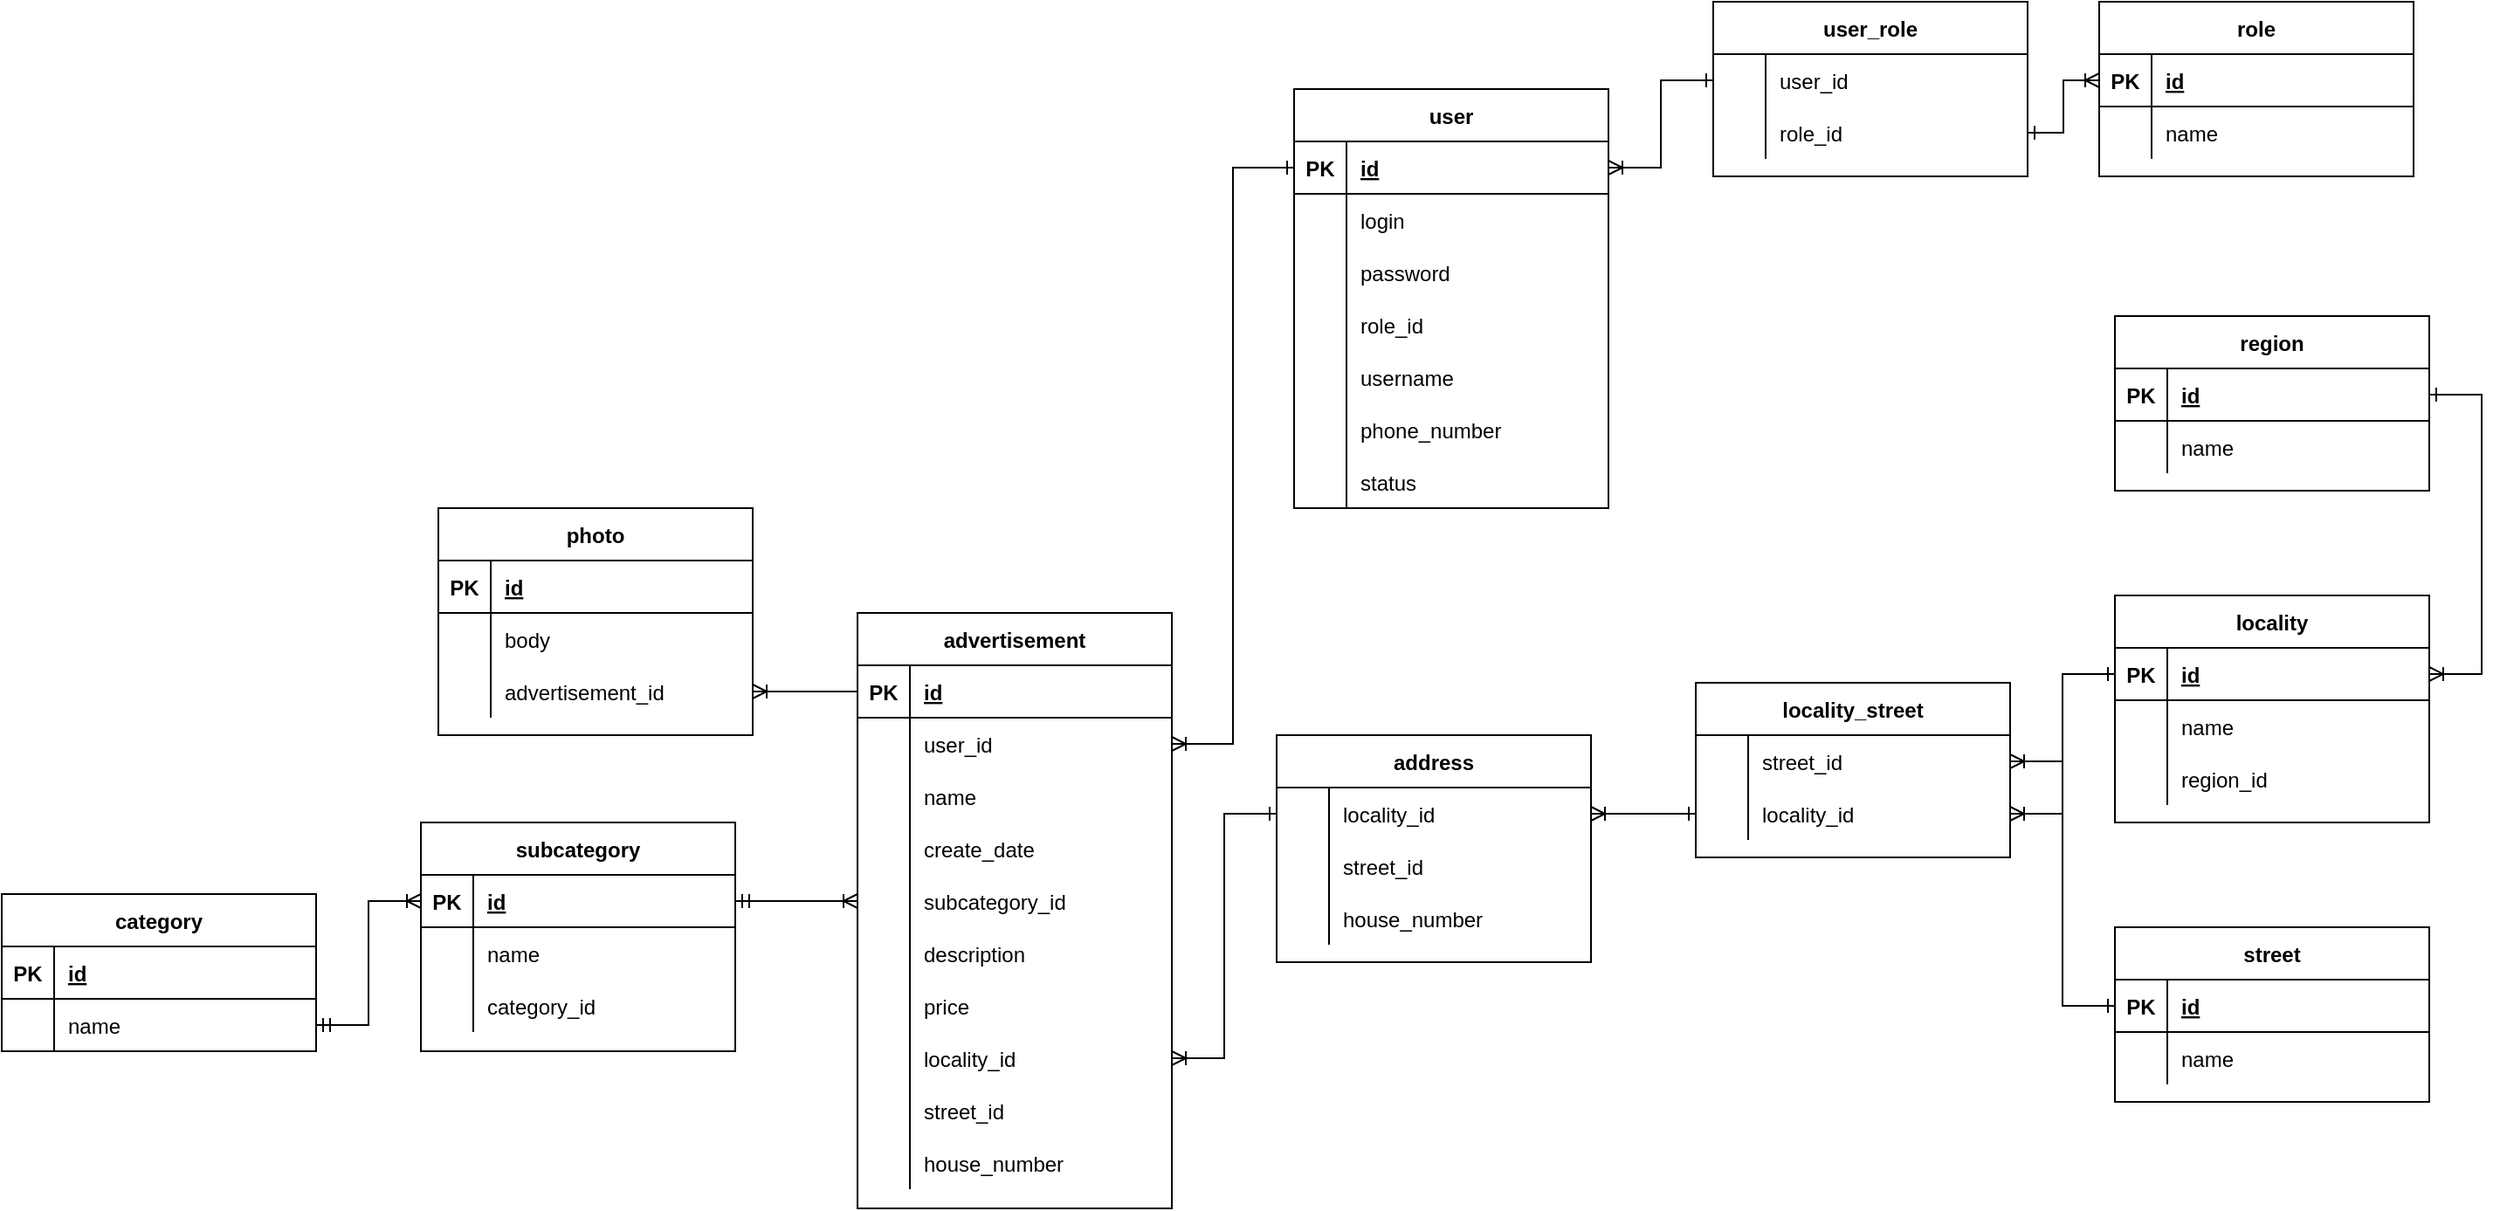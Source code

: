 <mxfile version="18.2.0" type="device"><diagram id="ZicVSed4cjxugT3RW3j6" name="Page-1"><mxGraphModel dx="2249" dy="789" grid="1" gridSize="10" guides="1" tooltips="1" connect="1" arrows="1" fold="1" page="1" pageScale="1" pageWidth="827" pageHeight="1169" math="0" shadow="0"><root><mxCell id="0"/><mxCell id="1" parent="0"/><mxCell id="QfQlQsuqa7FQKBWOz_YQ-25" value="user" style="shape=table;startSize=30;container=1;collapsible=1;childLayout=tableLayout;fixedRows=1;rowLines=0;fontStyle=1;align=center;resizeLast=1;" parent="1" vertex="1"><mxGeometry x="600" y="390" width="180" height="240" as="geometry"/></mxCell><mxCell id="QfQlQsuqa7FQKBWOz_YQ-26" value="" style="shape=tableRow;horizontal=0;startSize=0;swimlaneHead=0;swimlaneBody=0;fillColor=none;collapsible=0;dropTarget=0;points=[[0,0.5],[1,0.5]];portConstraint=eastwest;top=0;left=0;right=0;bottom=1;" parent="QfQlQsuqa7FQKBWOz_YQ-25" vertex="1"><mxGeometry y="30" width="180" height="30" as="geometry"/></mxCell><mxCell id="QfQlQsuqa7FQKBWOz_YQ-27" value="PK" style="shape=partialRectangle;connectable=0;fillColor=none;top=0;left=0;bottom=0;right=0;fontStyle=1;overflow=hidden;" parent="QfQlQsuqa7FQKBWOz_YQ-26" vertex="1"><mxGeometry width="30" height="30" as="geometry"><mxRectangle width="30" height="30" as="alternateBounds"/></mxGeometry></mxCell><mxCell id="QfQlQsuqa7FQKBWOz_YQ-28" value="id" style="shape=partialRectangle;connectable=0;fillColor=none;top=0;left=0;bottom=0;right=0;align=left;spacingLeft=6;fontStyle=5;overflow=hidden;" parent="QfQlQsuqa7FQKBWOz_YQ-26" vertex="1"><mxGeometry x="30" width="150" height="30" as="geometry"><mxRectangle width="150" height="30" as="alternateBounds"/></mxGeometry></mxCell><mxCell id="QfQlQsuqa7FQKBWOz_YQ-29" value="" style="shape=tableRow;horizontal=0;startSize=0;swimlaneHead=0;swimlaneBody=0;fillColor=none;collapsible=0;dropTarget=0;points=[[0,0.5],[1,0.5]];portConstraint=eastwest;top=0;left=0;right=0;bottom=0;" parent="QfQlQsuqa7FQKBWOz_YQ-25" vertex="1"><mxGeometry y="60" width="180" height="30" as="geometry"/></mxCell><mxCell id="QfQlQsuqa7FQKBWOz_YQ-30" value="" style="shape=partialRectangle;connectable=0;fillColor=none;top=0;left=0;bottom=0;right=0;editable=1;overflow=hidden;" parent="QfQlQsuqa7FQKBWOz_YQ-29" vertex="1"><mxGeometry width="30" height="30" as="geometry"><mxRectangle width="30" height="30" as="alternateBounds"/></mxGeometry></mxCell><mxCell id="QfQlQsuqa7FQKBWOz_YQ-31" value="login" style="shape=partialRectangle;connectable=0;fillColor=none;top=0;left=0;bottom=0;right=0;align=left;spacingLeft=6;overflow=hidden;" parent="QfQlQsuqa7FQKBWOz_YQ-29" vertex="1"><mxGeometry x="30" width="150" height="30" as="geometry"><mxRectangle width="150" height="30" as="alternateBounds"/></mxGeometry></mxCell><mxCell id="QfQlQsuqa7FQKBWOz_YQ-32" value="" style="shape=tableRow;horizontal=0;startSize=0;swimlaneHead=0;swimlaneBody=0;fillColor=none;collapsible=0;dropTarget=0;points=[[0,0.5],[1,0.5]];portConstraint=eastwest;top=0;left=0;right=0;bottom=0;" parent="QfQlQsuqa7FQKBWOz_YQ-25" vertex="1"><mxGeometry y="90" width="180" height="30" as="geometry"/></mxCell><mxCell id="QfQlQsuqa7FQKBWOz_YQ-33" value="" style="shape=partialRectangle;connectable=0;fillColor=none;top=0;left=0;bottom=0;right=0;editable=1;overflow=hidden;" parent="QfQlQsuqa7FQKBWOz_YQ-32" vertex="1"><mxGeometry width="30" height="30" as="geometry"><mxRectangle width="30" height="30" as="alternateBounds"/></mxGeometry></mxCell><mxCell id="QfQlQsuqa7FQKBWOz_YQ-34" value="password" style="shape=partialRectangle;connectable=0;fillColor=none;top=0;left=0;bottom=0;right=0;align=left;spacingLeft=6;overflow=hidden;" parent="QfQlQsuqa7FQKBWOz_YQ-32" vertex="1"><mxGeometry x="30" width="150" height="30" as="geometry"><mxRectangle width="150" height="30" as="alternateBounds"/></mxGeometry></mxCell><mxCell id="QfQlQsuqa7FQKBWOz_YQ-51" value="" style="shape=tableRow;horizontal=0;startSize=0;swimlaneHead=0;swimlaneBody=0;fillColor=none;collapsible=0;dropTarget=0;points=[[0,0.5],[1,0.5]];portConstraint=eastwest;top=0;left=0;right=0;bottom=0;" parent="QfQlQsuqa7FQKBWOz_YQ-25" vertex="1"><mxGeometry y="120" width="180" height="30" as="geometry"/></mxCell><mxCell id="QfQlQsuqa7FQKBWOz_YQ-52" value="" style="shape=partialRectangle;connectable=0;fillColor=none;top=0;left=0;bottom=0;right=0;editable=1;overflow=hidden;" parent="QfQlQsuqa7FQKBWOz_YQ-51" vertex="1"><mxGeometry width="30" height="30" as="geometry"><mxRectangle width="30" height="30" as="alternateBounds"/></mxGeometry></mxCell><mxCell id="QfQlQsuqa7FQKBWOz_YQ-53" value="role_id" style="shape=partialRectangle;connectable=0;fillColor=none;top=0;left=0;bottom=0;right=0;align=left;spacingLeft=6;overflow=hidden;" parent="QfQlQsuqa7FQKBWOz_YQ-51" vertex="1"><mxGeometry x="30" width="150" height="30" as="geometry"><mxRectangle width="150" height="30" as="alternateBounds"/></mxGeometry></mxCell><mxCell id="HQkHW9N2oTOIyP_tNlEQ-1" value="" style="shape=tableRow;horizontal=0;startSize=0;swimlaneHead=0;swimlaneBody=0;fillColor=none;collapsible=0;dropTarget=0;points=[[0,0.5],[1,0.5]];portConstraint=eastwest;top=0;left=0;right=0;bottom=0;" parent="QfQlQsuqa7FQKBWOz_YQ-25" vertex="1"><mxGeometry y="150" width="180" height="30" as="geometry"/></mxCell><mxCell id="HQkHW9N2oTOIyP_tNlEQ-2" value="" style="shape=partialRectangle;connectable=0;fillColor=none;top=0;left=0;bottom=0;right=0;editable=1;overflow=hidden;" parent="HQkHW9N2oTOIyP_tNlEQ-1" vertex="1"><mxGeometry width="30" height="30" as="geometry"><mxRectangle width="30" height="30" as="alternateBounds"/></mxGeometry></mxCell><mxCell id="HQkHW9N2oTOIyP_tNlEQ-3" value="username" style="shape=partialRectangle;connectable=0;fillColor=none;top=0;left=0;bottom=0;right=0;align=left;spacingLeft=6;overflow=hidden;" parent="HQkHW9N2oTOIyP_tNlEQ-1" vertex="1"><mxGeometry x="30" width="150" height="30" as="geometry"><mxRectangle width="150" height="30" as="alternateBounds"/></mxGeometry></mxCell><mxCell id="QfQlQsuqa7FQKBWOz_YQ-22" value="" style="shape=tableRow;horizontal=0;startSize=0;swimlaneHead=0;swimlaneBody=0;fillColor=none;collapsible=0;dropTarget=0;points=[[0,0.5],[1,0.5]];portConstraint=eastwest;top=0;left=0;right=0;bottom=0;" parent="QfQlQsuqa7FQKBWOz_YQ-25" vertex="1"><mxGeometry y="180" width="180" height="30" as="geometry"/></mxCell><mxCell id="QfQlQsuqa7FQKBWOz_YQ-23" value="" style="shape=partialRectangle;connectable=0;fillColor=none;top=0;left=0;bottom=0;right=0;editable=1;overflow=hidden;" parent="QfQlQsuqa7FQKBWOz_YQ-22" vertex="1"><mxGeometry width="30" height="30" as="geometry"><mxRectangle width="30" height="30" as="alternateBounds"/></mxGeometry></mxCell><mxCell id="QfQlQsuqa7FQKBWOz_YQ-24" value="phone_number" style="shape=partialRectangle;connectable=0;fillColor=none;top=0;left=0;bottom=0;right=0;align=left;spacingLeft=6;overflow=hidden;" parent="QfQlQsuqa7FQKBWOz_YQ-22" vertex="1"><mxGeometry x="30" width="150" height="30" as="geometry"><mxRectangle width="150" height="30" as="alternateBounds"/></mxGeometry></mxCell><mxCell id="N-fFSifaBGGi8a9tkIY5-1" value="" style="shape=tableRow;horizontal=0;startSize=0;swimlaneHead=0;swimlaneBody=0;fillColor=none;collapsible=0;dropTarget=0;points=[[0,0.5],[1,0.5]];portConstraint=eastwest;top=0;left=0;right=0;bottom=0;" vertex="1" parent="QfQlQsuqa7FQKBWOz_YQ-25"><mxGeometry y="210" width="180" height="30" as="geometry"/></mxCell><mxCell id="N-fFSifaBGGi8a9tkIY5-2" value="" style="shape=partialRectangle;connectable=0;fillColor=none;top=0;left=0;bottom=0;right=0;editable=1;overflow=hidden;" vertex="1" parent="N-fFSifaBGGi8a9tkIY5-1"><mxGeometry width="30" height="30" as="geometry"><mxRectangle width="30" height="30" as="alternateBounds"/></mxGeometry></mxCell><mxCell id="N-fFSifaBGGi8a9tkIY5-3" value="status" style="shape=partialRectangle;connectable=0;fillColor=none;top=0;left=0;bottom=0;right=0;align=left;spacingLeft=6;overflow=hidden;" vertex="1" parent="N-fFSifaBGGi8a9tkIY5-1"><mxGeometry x="30" width="150" height="30" as="geometry"><mxRectangle width="150" height="30" as="alternateBounds"/></mxGeometry></mxCell><mxCell id="QfQlQsuqa7FQKBWOz_YQ-38" value="role" style="shape=table;startSize=30;container=1;collapsible=1;childLayout=tableLayout;fixedRows=1;rowLines=0;fontStyle=1;align=center;resizeLast=1;" parent="1" vertex="1"><mxGeometry x="1061" y="340" width="180" height="100" as="geometry"/></mxCell><mxCell id="QfQlQsuqa7FQKBWOz_YQ-39" value="" style="shape=tableRow;horizontal=0;startSize=0;swimlaneHead=0;swimlaneBody=0;fillColor=none;collapsible=0;dropTarget=0;points=[[0,0.5],[1,0.5]];portConstraint=eastwest;top=0;left=0;right=0;bottom=1;" parent="QfQlQsuqa7FQKBWOz_YQ-38" vertex="1"><mxGeometry y="30" width="180" height="30" as="geometry"/></mxCell><mxCell id="QfQlQsuqa7FQKBWOz_YQ-40" value="PK" style="shape=partialRectangle;connectable=0;fillColor=none;top=0;left=0;bottom=0;right=0;fontStyle=1;overflow=hidden;" parent="QfQlQsuqa7FQKBWOz_YQ-39" vertex="1"><mxGeometry width="30" height="30" as="geometry"><mxRectangle width="30" height="30" as="alternateBounds"/></mxGeometry></mxCell><mxCell id="QfQlQsuqa7FQKBWOz_YQ-41" value="id" style="shape=partialRectangle;connectable=0;fillColor=none;top=0;left=0;bottom=0;right=0;align=left;spacingLeft=6;fontStyle=5;overflow=hidden;" parent="QfQlQsuqa7FQKBWOz_YQ-39" vertex="1"><mxGeometry x="30" width="150" height="30" as="geometry"><mxRectangle width="150" height="30" as="alternateBounds"/></mxGeometry></mxCell><mxCell id="QfQlQsuqa7FQKBWOz_YQ-42" value="" style="shape=tableRow;horizontal=0;startSize=0;swimlaneHead=0;swimlaneBody=0;fillColor=none;collapsible=0;dropTarget=0;points=[[0,0.5],[1,0.5]];portConstraint=eastwest;top=0;left=0;right=0;bottom=0;" parent="QfQlQsuqa7FQKBWOz_YQ-38" vertex="1"><mxGeometry y="60" width="180" height="30" as="geometry"/></mxCell><mxCell id="QfQlQsuqa7FQKBWOz_YQ-43" value="" style="shape=partialRectangle;connectable=0;fillColor=none;top=0;left=0;bottom=0;right=0;editable=1;overflow=hidden;" parent="QfQlQsuqa7FQKBWOz_YQ-42" vertex="1"><mxGeometry width="30" height="30" as="geometry"><mxRectangle width="30" height="30" as="alternateBounds"/></mxGeometry></mxCell><mxCell id="QfQlQsuqa7FQKBWOz_YQ-44" value="name" style="shape=partialRectangle;connectable=0;fillColor=none;top=0;left=0;bottom=0;right=0;align=left;spacingLeft=6;overflow=hidden;" parent="QfQlQsuqa7FQKBWOz_YQ-42" vertex="1"><mxGeometry x="30" width="150" height="30" as="geometry"><mxRectangle width="150" height="30" as="alternateBounds"/></mxGeometry></mxCell><mxCell id="QfQlQsuqa7FQKBWOz_YQ-54" value="" style="edgeStyle=orthogonalEdgeStyle;fontSize=12;html=1;endArrow=ERoneToMany;rounded=0;startArrow=ERone;startFill=0;exitX=0;exitY=0.5;exitDx=0;exitDy=0;entryX=1;entryY=0.5;entryDx=0;entryDy=0;" parent="1" source="cKm0Ci55c7t8j4eGN449-5" target="QfQlQsuqa7FQKBWOz_YQ-26" edge="1"><mxGeometry width="100" height="100" relative="1" as="geometry"><mxPoint x="840" y="395" as="sourcePoint"/><mxPoint x="640" y="400" as="targetPoint"/></mxGeometry></mxCell><mxCell id="QfQlQsuqa7FQKBWOz_YQ-56" value="subcategory" style="shape=table;startSize=30;container=1;collapsible=1;childLayout=tableLayout;fixedRows=1;rowLines=0;fontStyle=1;align=center;resizeLast=1;" parent="1" vertex="1"><mxGeometry x="100" y="810" width="180" height="131" as="geometry"/></mxCell><mxCell id="QfQlQsuqa7FQKBWOz_YQ-57" value="" style="shape=tableRow;horizontal=0;startSize=0;swimlaneHead=0;swimlaneBody=0;fillColor=none;collapsible=0;dropTarget=0;points=[[0,0.5],[1,0.5]];portConstraint=eastwest;top=0;left=0;right=0;bottom=1;" parent="QfQlQsuqa7FQKBWOz_YQ-56" vertex="1"><mxGeometry y="30" width="180" height="30" as="geometry"/></mxCell><mxCell id="QfQlQsuqa7FQKBWOz_YQ-58" value="PK" style="shape=partialRectangle;connectable=0;fillColor=none;top=0;left=0;bottom=0;right=0;fontStyle=1;overflow=hidden;" parent="QfQlQsuqa7FQKBWOz_YQ-57" vertex="1"><mxGeometry width="30" height="30" as="geometry"><mxRectangle width="30" height="30" as="alternateBounds"/></mxGeometry></mxCell><mxCell id="QfQlQsuqa7FQKBWOz_YQ-59" value="id" style="shape=partialRectangle;connectable=0;fillColor=none;top=0;left=0;bottom=0;right=0;align=left;spacingLeft=6;fontStyle=5;overflow=hidden;" parent="QfQlQsuqa7FQKBWOz_YQ-57" vertex="1"><mxGeometry x="30" width="150" height="30" as="geometry"><mxRectangle width="150" height="30" as="alternateBounds"/></mxGeometry></mxCell><mxCell id="QfQlQsuqa7FQKBWOz_YQ-60" value="" style="shape=tableRow;horizontal=0;startSize=0;swimlaneHead=0;swimlaneBody=0;fillColor=none;collapsible=0;dropTarget=0;points=[[0,0.5],[1,0.5]];portConstraint=eastwest;top=0;left=0;right=0;bottom=0;" parent="QfQlQsuqa7FQKBWOz_YQ-56" vertex="1"><mxGeometry y="60" width="180" height="30" as="geometry"/></mxCell><mxCell id="QfQlQsuqa7FQKBWOz_YQ-61" value="" style="shape=partialRectangle;connectable=0;fillColor=none;top=0;left=0;bottom=0;right=0;editable=1;overflow=hidden;" parent="QfQlQsuqa7FQKBWOz_YQ-60" vertex="1"><mxGeometry width="30" height="30" as="geometry"><mxRectangle width="30" height="30" as="alternateBounds"/></mxGeometry></mxCell><mxCell id="QfQlQsuqa7FQKBWOz_YQ-62" value="name" style="shape=partialRectangle;connectable=0;fillColor=none;top=0;left=0;bottom=0;right=0;align=left;spacingLeft=6;overflow=hidden;" parent="QfQlQsuqa7FQKBWOz_YQ-60" vertex="1"><mxGeometry x="30" width="150" height="30" as="geometry"><mxRectangle width="150" height="30" as="alternateBounds"/></mxGeometry></mxCell><mxCell id="QfQlQsuqa7FQKBWOz_YQ-63" value="" style="shape=tableRow;horizontal=0;startSize=0;swimlaneHead=0;swimlaneBody=0;fillColor=none;collapsible=0;dropTarget=0;points=[[0,0.5],[1,0.5]];portConstraint=eastwest;top=0;left=0;right=0;bottom=0;" parent="QfQlQsuqa7FQKBWOz_YQ-56" vertex="1"><mxGeometry y="90" width="180" height="30" as="geometry"/></mxCell><mxCell id="QfQlQsuqa7FQKBWOz_YQ-64" value="" style="shape=partialRectangle;connectable=0;fillColor=none;top=0;left=0;bottom=0;right=0;editable=1;overflow=hidden;" parent="QfQlQsuqa7FQKBWOz_YQ-63" vertex="1"><mxGeometry width="30" height="30" as="geometry"><mxRectangle width="30" height="30" as="alternateBounds"/></mxGeometry></mxCell><mxCell id="QfQlQsuqa7FQKBWOz_YQ-65" value="category_id" style="shape=partialRectangle;connectable=0;fillColor=none;top=0;left=0;bottom=0;right=0;align=left;spacingLeft=6;overflow=hidden;" parent="QfQlQsuqa7FQKBWOz_YQ-63" vertex="1"><mxGeometry x="30" width="150" height="30" as="geometry"><mxRectangle width="150" height="30" as="alternateBounds"/></mxGeometry></mxCell><mxCell id="QfQlQsuqa7FQKBWOz_YQ-69" value="category" style="shape=table;startSize=30;container=1;collapsible=1;childLayout=tableLayout;fixedRows=1;rowLines=0;fontStyle=1;align=center;resizeLast=1;" parent="1" vertex="1"><mxGeometry x="-140" y="851" width="180" height="90" as="geometry"/></mxCell><mxCell id="QfQlQsuqa7FQKBWOz_YQ-70" value="" style="shape=tableRow;horizontal=0;startSize=0;swimlaneHead=0;swimlaneBody=0;fillColor=none;collapsible=0;dropTarget=0;points=[[0,0.5],[1,0.5]];portConstraint=eastwest;top=0;left=0;right=0;bottom=1;" parent="QfQlQsuqa7FQKBWOz_YQ-69" vertex="1"><mxGeometry y="30" width="180" height="30" as="geometry"/></mxCell><mxCell id="QfQlQsuqa7FQKBWOz_YQ-71" value="PK" style="shape=partialRectangle;connectable=0;fillColor=none;top=0;left=0;bottom=0;right=0;fontStyle=1;overflow=hidden;" parent="QfQlQsuqa7FQKBWOz_YQ-70" vertex="1"><mxGeometry width="30" height="30" as="geometry"><mxRectangle width="30" height="30" as="alternateBounds"/></mxGeometry></mxCell><mxCell id="QfQlQsuqa7FQKBWOz_YQ-72" value="id" style="shape=partialRectangle;connectable=0;fillColor=none;top=0;left=0;bottom=0;right=0;align=left;spacingLeft=6;fontStyle=5;overflow=hidden;" parent="QfQlQsuqa7FQKBWOz_YQ-70" vertex="1"><mxGeometry x="30" width="150" height="30" as="geometry"><mxRectangle width="150" height="30" as="alternateBounds"/></mxGeometry></mxCell><mxCell id="QfQlQsuqa7FQKBWOz_YQ-73" value="" style="shape=tableRow;horizontal=0;startSize=0;swimlaneHead=0;swimlaneBody=0;fillColor=none;collapsible=0;dropTarget=0;points=[[0,0.5],[1,0.5]];portConstraint=eastwest;top=0;left=0;right=0;bottom=0;" parent="QfQlQsuqa7FQKBWOz_YQ-69" vertex="1"><mxGeometry y="60" width="180" height="30" as="geometry"/></mxCell><mxCell id="QfQlQsuqa7FQKBWOz_YQ-74" value="" style="shape=partialRectangle;connectable=0;fillColor=none;top=0;left=0;bottom=0;right=0;editable=1;overflow=hidden;" parent="QfQlQsuqa7FQKBWOz_YQ-73" vertex="1"><mxGeometry width="30" height="30" as="geometry"><mxRectangle width="30" height="30" as="alternateBounds"/></mxGeometry></mxCell><mxCell id="QfQlQsuqa7FQKBWOz_YQ-75" value="name" style="shape=partialRectangle;connectable=0;fillColor=none;top=0;left=0;bottom=0;right=0;align=left;spacingLeft=6;overflow=hidden;" parent="QfQlQsuqa7FQKBWOz_YQ-73" vertex="1"><mxGeometry x="30" width="150" height="30" as="geometry"><mxRectangle width="150" height="30" as="alternateBounds"/></mxGeometry></mxCell><mxCell id="QfQlQsuqa7FQKBWOz_YQ-83" value="advertisement" style="shape=table;startSize=30;container=1;collapsible=1;childLayout=tableLayout;fixedRows=1;rowLines=0;fontStyle=1;align=center;resizeLast=1;" parent="1" vertex="1"><mxGeometry x="350" y="690" width="180" height="341" as="geometry"/></mxCell><mxCell id="QfQlQsuqa7FQKBWOz_YQ-84" value="" style="shape=tableRow;horizontal=0;startSize=0;swimlaneHead=0;swimlaneBody=0;fillColor=none;collapsible=0;dropTarget=0;points=[[0,0.5],[1,0.5]];portConstraint=eastwest;top=0;left=0;right=0;bottom=1;" parent="QfQlQsuqa7FQKBWOz_YQ-83" vertex="1"><mxGeometry y="30" width="180" height="30" as="geometry"/></mxCell><mxCell id="QfQlQsuqa7FQKBWOz_YQ-85" value="PK" style="shape=partialRectangle;connectable=0;fillColor=none;top=0;left=0;bottom=0;right=0;fontStyle=1;overflow=hidden;" parent="QfQlQsuqa7FQKBWOz_YQ-84" vertex="1"><mxGeometry width="30" height="30" as="geometry"><mxRectangle width="30" height="30" as="alternateBounds"/></mxGeometry></mxCell><mxCell id="QfQlQsuqa7FQKBWOz_YQ-86" value="id" style="shape=partialRectangle;connectable=0;fillColor=none;top=0;left=0;bottom=0;right=0;align=left;spacingLeft=6;fontStyle=5;overflow=hidden;" parent="QfQlQsuqa7FQKBWOz_YQ-84" vertex="1"><mxGeometry x="30" width="150" height="30" as="geometry"><mxRectangle width="150" height="30" as="alternateBounds"/></mxGeometry></mxCell><mxCell id="QfQlQsuqa7FQKBWOz_YQ-87" value="" style="shape=tableRow;horizontal=0;startSize=0;swimlaneHead=0;swimlaneBody=0;fillColor=none;collapsible=0;dropTarget=0;points=[[0,0.5],[1,0.5]];portConstraint=eastwest;top=0;left=0;right=0;bottom=0;" parent="QfQlQsuqa7FQKBWOz_YQ-83" vertex="1"><mxGeometry y="60" width="180" height="30" as="geometry"/></mxCell><mxCell id="QfQlQsuqa7FQKBWOz_YQ-88" value="" style="shape=partialRectangle;connectable=0;fillColor=none;top=0;left=0;bottom=0;right=0;editable=1;overflow=hidden;" parent="QfQlQsuqa7FQKBWOz_YQ-87" vertex="1"><mxGeometry width="30" height="30" as="geometry"><mxRectangle width="30" height="30" as="alternateBounds"/></mxGeometry></mxCell><mxCell id="QfQlQsuqa7FQKBWOz_YQ-89" value="user_id" style="shape=partialRectangle;connectable=0;fillColor=none;top=0;left=0;bottom=0;right=0;align=left;spacingLeft=6;overflow=hidden;" parent="QfQlQsuqa7FQKBWOz_YQ-87" vertex="1"><mxGeometry x="30" width="150" height="30" as="geometry"><mxRectangle width="150" height="30" as="alternateBounds"/></mxGeometry></mxCell><mxCell id="QfQlQsuqa7FQKBWOz_YQ-90" value="" style="shape=tableRow;horizontal=0;startSize=0;swimlaneHead=0;swimlaneBody=0;fillColor=none;collapsible=0;dropTarget=0;points=[[0,0.5],[1,0.5]];portConstraint=eastwest;top=0;left=0;right=0;bottom=0;" parent="QfQlQsuqa7FQKBWOz_YQ-83" vertex="1"><mxGeometry y="90" width="180" height="30" as="geometry"/></mxCell><mxCell id="QfQlQsuqa7FQKBWOz_YQ-91" value="" style="shape=partialRectangle;connectable=0;fillColor=none;top=0;left=0;bottom=0;right=0;editable=1;overflow=hidden;" parent="QfQlQsuqa7FQKBWOz_YQ-90" vertex="1"><mxGeometry width="30" height="30" as="geometry"><mxRectangle width="30" height="30" as="alternateBounds"/></mxGeometry></mxCell><mxCell id="QfQlQsuqa7FQKBWOz_YQ-92" value="name" style="shape=partialRectangle;connectable=0;fillColor=none;top=0;left=0;bottom=0;right=0;align=left;spacingLeft=6;overflow=hidden;" parent="QfQlQsuqa7FQKBWOz_YQ-90" vertex="1"><mxGeometry x="30" width="150" height="30" as="geometry"><mxRectangle width="150" height="30" as="alternateBounds"/></mxGeometry></mxCell><mxCell id="QfQlQsuqa7FQKBWOz_YQ-93" value="" style="shape=tableRow;horizontal=0;startSize=0;swimlaneHead=0;swimlaneBody=0;fillColor=none;collapsible=0;dropTarget=0;points=[[0,0.5],[1,0.5]];portConstraint=eastwest;top=0;left=0;right=0;bottom=0;" parent="QfQlQsuqa7FQKBWOz_YQ-83" vertex="1"><mxGeometry y="120" width="180" height="30" as="geometry"/></mxCell><mxCell id="QfQlQsuqa7FQKBWOz_YQ-94" value="" style="shape=partialRectangle;connectable=0;fillColor=none;top=0;left=0;bottom=0;right=0;editable=1;overflow=hidden;" parent="QfQlQsuqa7FQKBWOz_YQ-93" vertex="1"><mxGeometry width="30" height="30" as="geometry"><mxRectangle width="30" height="30" as="alternateBounds"/></mxGeometry></mxCell><mxCell id="QfQlQsuqa7FQKBWOz_YQ-95" value="create_date" style="shape=partialRectangle;connectable=0;fillColor=none;top=0;left=0;bottom=0;right=0;align=left;spacingLeft=6;overflow=hidden;" parent="QfQlQsuqa7FQKBWOz_YQ-93" vertex="1"><mxGeometry x="30" width="150" height="30" as="geometry"><mxRectangle width="150" height="30" as="alternateBounds"/></mxGeometry></mxCell><mxCell id="QfQlQsuqa7FQKBWOz_YQ-96" value="" style="shape=tableRow;horizontal=0;startSize=0;swimlaneHead=0;swimlaneBody=0;fillColor=none;collapsible=0;dropTarget=0;points=[[0,0.5],[1,0.5]];portConstraint=eastwest;top=0;left=0;right=0;bottom=0;" parent="QfQlQsuqa7FQKBWOz_YQ-83" vertex="1"><mxGeometry y="150" width="180" height="30" as="geometry"/></mxCell><mxCell id="QfQlQsuqa7FQKBWOz_YQ-97" value="" style="shape=partialRectangle;connectable=0;fillColor=none;top=0;left=0;bottom=0;right=0;editable=1;overflow=hidden;" parent="QfQlQsuqa7FQKBWOz_YQ-96" vertex="1"><mxGeometry width="30" height="30" as="geometry"><mxRectangle width="30" height="30" as="alternateBounds"/></mxGeometry></mxCell><mxCell id="QfQlQsuqa7FQKBWOz_YQ-98" value="subcategory_id" style="shape=partialRectangle;connectable=0;fillColor=none;top=0;left=0;bottom=0;right=0;align=left;spacingLeft=6;overflow=hidden;" parent="QfQlQsuqa7FQKBWOz_YQ-96" vertex="1"><mxGeometry x="30" width="150" height="30" as="geometry"><mxRectangle width="150" height="30" as="alternateBounds"/></mxGeometry></mxCell><mxCell id="QfQlQsuqa7FQKBWOz_YQ-100" value="" style="shape=tableRow;horizontal=0;startSize=0;swimlaneHead=0;swimlaneBody=0;fillColor=none;collapsible=0;dropTarget=0;points=[[0,0.5],[1,0.5]];portConstraint=eastwest;top=0;left=0;right=0;bottom=0;" parent="QfQlQsuqa7FQKBWOz_YQ-83" vertex="1"><mxGeometry y="180" width="180" height="30" as="geometry"/></mxCell><mxCell id="QfQlQsuqa7FQKBWOz_YQ-101" value="" style="shape=partialRectangle;connectable=0;fillColor=none;top=0;left=0;bottom=0;right=0;editable=1;overflow=hidden;" parent="QfQlQsuqa7FQKBWOz_YQ-100" vertex="1"><mxGeometry width="30" height="30" as="geometry"><mxRectangle width="30" height="30" as="alternateBounds"/></mxGeometry></mxCell><mxCell id="QfQlQsuqa7FQKBWOz_YQ-102" value="description" style="shape=partialRectangle;connectable=0;fillColor=none;top=0;left=0;bottom=0;right=0;align=left;spacingLeft=6;overflow=hidden;" parent="QfQlQsuqa7FQKBWOz_YQ-100" vertex="1"><mxGeometry x="30" width="150" height="30" as="geometry"><mxRectangle width="150" height="30" as="alternateBounds"/></mxGeometry></mxCell><mxCell id="QfQlQsuqa7FQKBWOz_YQ-104" value="" style="shape=tableRow;horizontal=0;startSize=0;swimlaneHead=0;swimlaneBody=0;fillColor=none;collapsible=0;dropTarget=0;points=[[0,0.5],[1,0.5]];portConstraint=eastwest;top=0;left=0;right=0;bottom=0;" parent="QfQlQsuqa7FQKBWOz_YQ-83" vertex="1"><mxGeometry y="210" width="180" height="30" as="geometry"/></mxCell><mxCell id="QfQlQsuqa7FQKBWOz_YQ-105" value="" style="shape=partialRectangle;connectable=0;fillColor=none;top=0;left=0;bottom=0;right=0;editable=1;overflow=hidden;" parent="QfQlQsuqa7FQKBWOz_YQ-104" vertex="1"><mxGeometry width="30" height="30" as="geometry"><mxRectangle width="30" height="30" as="alternateBounds"/></mxGeometry></mxCell><mxCell id="QfQlQsuqa7FQKBWOz_YQ-106" value="price" style="shape=partialRectangle;connectable=0;fillColor=none;top=0;left=0;bottom=0;right=0;align=left;spacingLeft=6;overflow=hidden;" parent="QfQlQsuqa7FQKBWOz_YQ-104" vertex="1"><mxGeometry x="30" width="150" height="30" as="geometry"><mxRectangle width="150" height="30" as="alternateBounds"/></mxGeometry></mxCell><mxCell id="HQkHW9N2oTOIyP_tNlEQ-32" value="" style="shape=tableRow;horizontal=0;startSize=0;swimlaneHead=0;swimlaneBody=0;fillColor=none;collapsible=0;dropTarget=0;points=[[0,0.5],[1,0.5]];portConstraint=eastwest;top=0;left=0;right=0;bottom=0;" parent="QfQlQsuqa7FQKBWOz_YQ-83" vertex="1"><mxGeometry y="240" width="180" height="30" as="geometry"/></mxCell><mxCell id="HQkHW9N2oTOIyP_tNlEQ-33" value="" style="shape=partialRectangle;connectable=0;fillColor=none;top=0;left=0;bottom=0;right=0;editable=1;overflow=hidden;" parent="HQkHW9N2oTOIyP_tNlEQ-32" vertex="1"><mxGeometry width="30" height="30" as="geometry"><mxRectangle width="30" height="30" as="alternateBounds"/></mxGeometry></mxCell><mxCell id="HQkHW9N2oTOIyP_tNlEQ-34" value="locality_id" style="shape=partialRectangle;connectable=0;fillColor=none;top=0;left=0;bottom=0;right=0;align=left;spacingLeft=6;overflow=hidden;" parent="HQkHW9N2oTOIyP_tNlEQ-32" vertex="1"><mxGeometry x="30" width="150" height="30" as="geometry"><mxRectangle width="150" height="30" as="alternateBounds"/></mxGeometry></mxCell><mxCell id="HQkHW9N2oTOIyP_tNlEQ-35" value="" style="shape=tableRow;horizontal=0;startSize=0;swimlaneHead=0;swimlaneBody=0;fillColor=none;collapsible=0;dropTarget=0;points=[[0,0.5],[1,0.5]];portConstraint=eastwest;top=0;left=0;right=0;bottom=0;" parent="QfQlQsuqa7FQKBWOz_YQ-83" vertex="1"><mxGeometry y="270" width="180" height="30" as="geometry"/></mxCell><mxCell id="HQkHW9N2oTOIyP_tNlEQ-36" value="" style="shape=partialRectangle;connectable=0;fillColor=none;top=0;left=0;bottom=0;right=0;editable=1;overflow=hidden;" parent="HQkHW9N2oTOIyP_tNlEQ-35" vertex="1"><mxGeometry width="30" height="30" as="geometry"><mxRectangle width="30" height="30" as="alternateBounds"/></mxGeometry></mxCell><mxCell id="HQkHW9N2oTOIyP_tNlEQ-37" value="street_id" style="shape=partialRectangle;connectable=0;fillColor=none;top=0;left=0;bottom=0;right=0;align=left;spacingLeft=6;overflow=hidden;" parent="HQkHW9N2oTOIyP_tNlEQ-35" vertex="1"><mxGeometry x="30" width="150" height="30" as="geometry"><mxRectangle width="150" height="30" as="alternateBounds"/></mxGeometry></mxCell><mxCell id="HQkHW9N2oTOIyP_tNlEQ-38" value="" style="shape=tableRow;horizontal=0;startSize=0;swimlaneHead=0;swimlaneBody=0;fillColor=none;collapsible=0;dropTarget=0;points=[[0,0.5],[1,0.5]];portConstraint=eastwest;top=0;left=0;right=0;bottom=0;" parent="QfQlQsuqa7FQKBWOz_YQ-83" vertex="1"><mxGeometry y="300" width="180" height="30" as="geometry"/></mxCell><mxCell id="HQkHW9N2oTOIyP_tNlEQ-39" value="" style="shape=partialRectangle;connectable=0;fillColor=none;top=0;left=0;bottom=0;right=0;editable=1;overflow=hidden;" parent="HQkHW9N2oTOIyP_tNlEQ-38" vertex="1"><mxGeometry width="30" height="30" as="geometry"><mxRectangle width="30" height="30" as="alternateBounds"/></mxGeometry></mxCell><mxCell id="HQkHW9N2oTOIyP_tNlEQ-40" value="house_number" style="shape=partialRectangle;connectable=0;fillColor=none;top=0;left=0;bottom=0;right=0;align=left;spacingLeft=6;overflow=hidden;" parent="HQkHW9N2oTOIyP_tNlEQ-38" vertex="1"><mxGeometry x="30" width="150" height="30" as="geometry"><mxRectangle width="150" height="30" as="alternateBounds"/></mxGeometry></mxCell><mxCell id="QfQlQsuqa7FQKBWOz_YQ-120" value="photo" style="shape=table;startSize=30;container=1;collapsible=1;childLayout=tableLayout;fixedRows=1;rowLines=0;fontStyle=1;align=center;resizeLast=1;" parent="1" vertex="1"><mxGeometry x="110" y="630" width="180" height="130" as="geometry"/></mxCell><mxCell id="QfQlQsuqa7FQKBWOz_YQ-121" value="" style="shape=tableRow;horizontal=0;startSize=0;swimlaneHead=0;swimlaneBody=0;fillColor=none;collapsible=0;dropTarget=0;points=[[0,0.5],[1,0.5]];portConstraint=eastwest;top=0;left=0;right=0;bottom=1;" parent="QfQlQsuqa7FQKBWOz_YQ-120" vertex="1"><mxGeometry y="30" width="180" height="30" as="geometry"/></mxCell><mxCell id="QfQlQsuqa7FQKBWOz_YQ-122" value="PK" style="shape=partialRectangle;connectable=0;fillColor=none;top=0;left=0;bottom=0;right=0;fontStyle=1;overflow=hidden;" parent="QfQlQsuqa7FQKBWOz_YQ-121" vertex="1"><mxGeometry width="30" height="30" as="geometry"><mxRectangle width="30" height="30" as="alternateBounds"/></mxGeometry></mxCell><mxCell id="QfQlQsuqa7FQKBWOz_YQ-123" value="id" style="shape=partialRectangle;connectable=0;fillColor=none;top=0;left=0;bottom=0;right=0;align=left;spacingLeft=6;fontStyle=5;overflow=hidden;" parent="QfQlQsuqa7FQKBWOz_YQ-121" vertex="1"><mxGeometry x="30" width="150" height="30" as="geometry"><mxRectangle width="150" height="30" as="alternateBounds"/></mxGeometry></mxCell><mxCell id="QfQlQsuqa7FQKBWOz_YQ-124" value="" style="shape=tableRow;horizontal=0;startSize=0;swimlaneHead=0;swimlaneBody=0;fillColor=none;collapsible=0;dropTarget=0;points=[[0,0.5],[1,0.5]];portConstraint=eastwest;top=0;left=0;right=0;bottom=0;" parent="QfQlQsuqa7FQKBWOz_YQ-120" vertex="1"><mxGeometry y="60" width="180" height="30" as="geometry"/></mxCell><mxCell id="QfQlQsuqa7FQKBWOz_YQ-125" value="" style="shape=partialRectangle;connectable=0;fillColor=none;top=0;left=0;bottom=0;right=0;editable=1;overflow=hidden;" parent="QfQlQsuqa7FQKBWOz_YQ-124" vertex="1"><mxGeometry width="30" height="30" as="geometry"><mxRectangle width="30" height="30" as="alternateBounds"/></mxGeometry></mxCell><mxCell id="QfQlQsuqa7FQKBWOz_YQ-126" value="body" style="shape=partialRectangle;connectable=0;fillColor=none;top=0;left=0;bottom=0;right=0;align=left;spacingLeft=6;overflow=hidden;" parent="QfQlQsuqa7FQKBWOz_YQ-124" vertex="1"><mxGeometry x="30" width="150" height="30" as="geometry"><mxRectangle width="150" height="30" as="alternateBounds"/></mxGeometry></mxCell><mxCell id="QfQlQsuqa7FQKBWOz_YQ-127" value="" style="shape=tableRow;horizontal=0;startSize=0;swimlaneHead=0;swimlaneBody=0;fillColor=none;collapsible=0;dropTarget=0;points=[[0,0.5],[1,0.5]];portConstraint=eastwest;top=0;left=0;right=0;bottom=0;" parent="QfQlQsuqa7FQKBWOz_YQ-120" vertex="1"><mxGeometry y="90" width="180" height="30" as="geometry"/></mxCell><mxCell id="QfQlQsuqa7FQKBWOz_YQ-128" value="" style="shape=partialRectangle;connectable=0;fillColor=none;top=0;left=0;bottom=0;right=0;editable=1;overflow=hidden;" parent="QfQlQsuqa7FQKBWOz_YQ-127" vertex="1"><mxGeometry width="30" height="30" as="geometry"><mxRectangle width="30" height="30" as="alternateBounds"/></mxGeometry></mxCell><mxCell id="QfQlQsuqa7FQKBWOz_YQ-129" value="advertisement_id" style="shape=partialRectangle;connectable=0;fillColor=none;top=0;left=0;bottom=0;right=0;align=left;spacingLeft=6;overflow=hidden;" parent="QfQlQsuqa7FQKBWOz_YQ-127" vertex="1"><mxGeometry x="30" width="150" height="30" as="geometry"><mxRectangle width="150" height="30" as="alternateBounds"/></mxGeometry></mxCell><mxCell id="QfQlQsuqa7FQKBWOz_YQ-181" value="" style="edgeStyle=entityRelationEdgeStyle;fontSize=12;html=1;endArrow=ERoneToMany;rounded=0;" parent="1" source="QfQlQsuqa7FQKBWOz_YQ-84" target="QfQlQsuqa7FQKBWOz_YQ-127" edge="1"><mxGeometry width="100" height="100" relative="1" as="geometry"><mxPoint x="130" y="875" as="sourcePoint"/><mxPoint x="146" y="585" as="targetPoint"/></mxGeometry></mxCell><mxCell id="QfQlQsuqa7FQKBWOz_YQ-183" value="address" style="shape=table;startSize=30;container=1;collapsible=1;childLayout=tableLayout;fixedRows=1;rowLines=0;fontStyle=1;align=center;resizeLast=1;" parent="1" vertex="1"><mxGeometry x="590" y="760" width="180" height="130" as="geometry"/></mxCell><mxCell id="QfQlQsuqa7FQKBWOz_YQ-190" value="" style="shape=tableRow;horizontal=0;startSize=0;swimlaneHead=0;swimlaneBody=0;fillColor=none;collapsible=0;dropTarget=0;points=[[0,0.5],[1,0.5]];portConstraint=eastwest;top=0;left=0;right=0;bottom=0;" parent="QfQlQsuqa7FQKBWOz_YQ-183" vertex="1"><mxGeometry y="30" width="180" height="30" as="geometry"/></mxCell><mxCell id="QfQlQsuqa7FQKBWOz_YQ-191" value="" style="shape=partialRectangle;connectable=0;fillColor=none;top=0;left=0;bottom=0;right=0;editable=1;overflow=hidden;" parent="QfQlQsuqa7FQKBWOz_YQ-190" vertex="1"><mxGeometry width="30" height="30" as="geometry"><mxRectangle width="30" height="30" as="alternateBounds"/></mxGeometry></mxCell><mxCell id="QfQlQsuqa7FQKBWOz_YQ-192" value="locality_id" style="shape=partialRectangle;connectable=0;fillColor=none;top=0;left=0;bottom=0;right=0;align=left;spacingLeft=6;overflow=hidden;" parent="QfQlQsuqa7FQKBWOz_YQ-190" vertex="1"><mxGeometry x="30" width="150" height="30" as="geometry"><mxRectangle width="150" height="30" as="alternateBounds"/></mxGeometry></mxCell><mxCell id="QfQlQsuqa7FQKBWOz_YQ-193" value="" style="shape=tableRow;horizontal=0;startSize=0;swimlaneHead=0;swimlaneBody=0;fillColor=none;collapsible=0;dropTarget=0;points=[[0,0.5],[1,0.5]];portConstraint=eastwest;top=0;left=0;right=0;bottom=0;" parent="QfQlQsuqa7FQKBWOz_YQ-183" vertex="1"><mxGeometry y="60" width="180" height="30" as="geometry"/></mxCell><mxCell id="QfQlQsuqa7FQKBWOz_YQ-194" value="" style="shape=partialRectangle;connectable=0;fillColor=none;top=0;left=0;bottom=0;right=0;editable=1;overflow=hidden;" parent="QfQlQsuqa7FQKBWOz_YQ-193" vertex="1"><mxGeometry width="30" height="30" as="geometry"><mxRectangle width="30" height="30" as="alternateBounds"/></mxGeometry></mxCell><mxCell id="QfQlQsuqa7FQKBWOz_YQ-195" value="street_id" style="shape=partialRectangle;connectable=0;fillColor=none;top=0;left=0;bottom=0;right=0;align=left;spacingLeft=6;overflow=hidden;" parent="QfQlQsuqa7FQKBWOz_YQ-193" vertex="1"><mxGeometry x="30" width="150" height="30" as="geometry"><mxRectangle width="150" height="30" as="alternateBounds"/></mxGeometry></mxCell><mxCell id="QfQlQsuqa7FQKBWOz_YQ-224" value="" style="shape=tableRow;horizontal=0;startSize=0;swimlaneHead=0;swimlaneBody=0;fillColor=none;collapsible=0;dropTarget=0;points=[[0,0.5],[1,0.5]];portConstraint=eastwest;top=0;left=0;right=0;bottom=0;" parent="QfQlQsuqa7FQKBWOz_YQ-183" vertex="1"><mxGeometry y="90" width="180" height="30" as="geometry"/></mxCell><mxCell id="QfQlQsuqa7FQKBWOz_YQ-225" value="" style="shape=partialRectangle;connectable=0;fillColor=none;top=0;left=0;bottom=0;right=0;editable=1;overflow=hidden;" parent="QfQlQsuqa7FQKBWOz_YQ-224" vertex="1"><mxGeometry width="30" height="30" as="geometry"><mxRectangle width="30" height="30" as="alternateBounds"/></mxGeometry></mxCell><mxCell id="QfQlQsuqa7FQKBWOz_YQ-226" value="house_number" style="shape=partialRectangle;connectable=0;fillColor=none;top=0;left=0;bottom=0;right=0;align=left;spacingLeft=6;overflow=hidden;" parent="QfQlQsuqa7FQKBWOz_YQ-224" vertex="1"><mxGeometry x="30" width="150" height="30" as="geometry"><mxRectangle width="150" height="30" as="alternateBounds"/></mxGeometry></mxCell><mxCell id="QfQlQsuqa7FQKBWOz_YQ-196" value="region" style="shape=table;startSize=30;container=1;collapsible=1;childLayout=tableLayout;fixedRows=1;rowLines=0;fontStyle=1;align=center;resizeLast=1;" parent="1" vertex="1"><mxGeometry x="1070" y="520" width="180" height="100" as="geometry"/></mxCell><mxCell id="QfQlQsuqa7FQKBWOz_YQ-197" value="" style="shape=tableRow;horizontal=0;startSize=0;swimlaneHead=0;swimlaneBody=0;fillColor=none;collapsible=0;dropTarget=0;points=[[0,0.5],[1,0.5]];portConstraint=eastwest;top=0;left=0;right=0;bottom=1;" parent="QfQlQsuqa7FQKBWOz_YQ-196" vertex="1"><mxGeometry y="30" width="180" height="30" as="geometry"/></mxCell><mxCell id="QfQlQsuqa7FQKBWOz_YQ-198" value="PK" style="shape=partialRectangle;connectable=0;fillColor=none;top=0;left=0;bottom=0;right=0;fontStyle=1;overflow=hidden;" parent="QfQlQsuqa7FQKBWOz_YQ-197" vertex="1"><mxGeometry width="30" height="30" as="geometry"><mxRectangle width="30" height="30" as="alternateBounds"/></mxGeometry></mxCell><mxCell id="QfQlQsuqa7FQKBWOz_YQ-199" value="id" style="shape=partialRectangle;connectable=0;fillColor=none;top=0;left=0;bottom=0;right=0;align=left;spacingLeft=6;fontStyle=5;overflow=hidden;" parent="QfQlQsuqa7FQKBWOz_YQ-197" vertex="1"><mxGeometry x="30" width="150" height="30" as="geometry"><mxRectangle width="150" height="30" as="alternateBounds"/></mxGeometry></mxCell><mxCell id="QfQlQsuqa7FQKBWOz_YQ-200" value="" style="shape=tableRow;horizontal=0;startSize=0;swimlaneHead=0;swimlaneBody=0;fillColor=none;collapsible=0;dropTarget=0;points=[[0,0.5],[1,0.5]];portConstraint=eastwest;top=0;left=0;right=0;bottom=0;" parent="QfQlQsuqa7FQKBWOz_YQ-196" vertex="1"><mxGeometry y="60" width="180" height="30" as="geometry"/></mxCell><mxCell id="QfQlQsuqa7FQKBWOz_YQ-201" value="" style="shape=partialRectangle;connectable=0;fillColor=none;top=0;left=0;bottom=0;right=0;editable=1;overflow=hidden;" parent="QfQlQsuqa7FQKBWOz_YQ-200" vertex="1"><mxGeometry width="30" height="30" as="geometry"><mxRectangle width="30" height="30" as="alternateBounds"/></mxGeometry></mxCell><mxCell id="QfQlQsuqa7FQKBWOz_YQ-202" value="name" style="shape=partialRectangle;connectable=0;fillColor=none;top=0;left=0;bottom=0;right=0;align=left;spacingLeft=6;overflow=hidden;" parent="QfQlQsuqa7FQKBWOz_YQ-200" vertex="1"><mxGeometry x="30" width="150" height="30" as="geometry"><mxRectangle width="150" height="30" as="alternateBounds"/></mxGeometry></mxCell><mxCell id="QfQlQsuqa7FQKBWOz_YQ-209" value="locality" style="shape=table;startSize=30;container=1;collapsible=1;childLayout=tableLayout;fixedRows=1;rowLines=0;fontStyle=1;align=center;resizeLast=1;" parent="1" vertex="1"><mxGeometry x="1070" y="680" width="180" height="130" as="geometry"/></mxCell><mxCell id="QfQlQsuqa7FQKBWOz_YQ-210" value="" style="shape=tableRow;horizontal=0;startSize=0;swimlaneHead=0;swimlaneBody=0;fillColor=none;collapsible=0;dropTarget=0;points=[[0,0.5],[1,0.5]];portConstraint=eastwest;top=0;left=0;right=0;bottom=1;" parent="QfQlQsuqa7FQKBWOz_YQ-209" vertex="1"><mxGeometry y="30" width="180" height="30" as="geometry"/></mxCell><mxCell id="QfQlQsuqa7FQKBWOz_YQ-211" value="PK" style="shape=partialRectangle;connectable=0;fillColor=none;top=0;left=0;bottom=0;right=0;fontStyle=1;overflow=hidden;" parent="QfQlQsuqa7FQKBWOz_YQ-210" vertex="1"><mxGeometry width="30" height="30" as="geometry"><mxRectangle width="30" height="30" as="alternateBounds"/></mxGeometry></mxCell><mxCell id="QfQlQsuqa7FQKBWOz_YQ-212" value="id" style="shape=partialRectangle;connectable=0;fillColor=none;top=0;left=0;bottom=0;right=0;align=left;spacingLeft=6;fontStyle=5;overflow=hidden;" parent="QfQlQsuqa7FQKBWOz_YQ-210" vertex="1"><mxGeometry x="30" width="150" height="30" as="geometry"><mxRectangle width="150" height="30" as="alternateBounds"/></mxGeometry></mxCell><mxCell id="QfQlQsuqa7FQKBWOz_YQ-213" value="" style="shape=tableRow;horizontal=0;startSize=0;swimlaneHead=0;swimlaneBody=0;fillColor=none;collapsible=0;dropTarget=0;points=[[0,0.5],[1,0.5]];portConstraint=eastwest;top=0;left=0;right=0;bottom=0;" parent="QfQlQsuqa7FQKBWOz_YQ-209" vertex="1"><mxGeometry y="60" width="180" height="30" as="geometry"/></mxCell><mxCell id="QfQlQsuqa7FQKBWOz_YQ-214" value="" style="shape=partialRectangle;connectable=0;fillColor=none;top=0;left=0;bottom=0;right=0;editable=1;overflow=hidden;" parent="QfQlQsuqa7FQKBWOz_YQ-213" vertex="1"><mxGeometry width="30" height="30" as="geometry"><mxRectangle width="30" height="30" as="alternateBounds"/></mxGeometry></mxCell><mxCell id="QfQlQsuqa7FQKBWOz_YQ-215" value="name" style="shape=partialRectangle;connectable=0;fillColor=none;top=0;left=0;bottom=0;right=0;align=left;spacingLeft=6;overflow=hidden;" parent="QfQlQsuqa7FQKBWOz_YQ-213" vertex="1"><mxGeometry x="30" width="150" height="30" as="geometry"><mxRectangle width="150" height="30" as="alternateBounds"/></mxGeometry></mxCell><mxCell id="QfQlQsuqa7FQKBWOz_YQ-187" value="" style="shape=tableRow;horizontal=0;startSize=0;swimlaneHead=0;swimlaneBody=0;fillColor=none;collapsible=0;dropTarget=0;points=[[0,0.5],[1,0.5]];portConstraint=eastwest;top=0;left=0;right=0;bottom=0;" parent="QfQlQsuqa7FQKBWOz_YQ-209" vertex="1"><mxGeometry y="90" width="180" height="30" as="geometry"/></mxCell><mxCell id="QfQlQsuqa7FQKBWOz_YQ-188" value="" style="shape=partialRectangle;connectable=0;fillColor=none;top=0;left=0;bottom=0;right=0;editable=1;overflow=hidden;" parent="QfQlQsuqa7FQKBWOz_YQ-187" vertex="1"><mxGeometry width="30" height="30" as="geometry"><mxRectangle width="30" height="30" as="alternateBounds"/></mxGeometry></mxCell><mxCell id="QfQlQsuqa7FQKBWOz_YQ-189" value="region_id" style="shape=partialRectangle;connectable=0;fillColor=none;top=0;left=0;bottom=0;right=0;align=left;spacingLeft=6;overflow=hidden;" parent="QfQlQsuqa7FQKBWOz_YQ-187" vertex="1"><mxGeometry x="30" width="150" height="30" as="geometry"><mxRectangle width="150" height="30" as="alternateBounds"/></mxGeometry></mxCell><mxCell id="QfQlQsuqa7FQKBWOz_YQ-222" value="" style="edgeStyle=entityRelationEdgeStyle;fontSize=12;html=1;endArrow=ERoneToMany;rounded=0;startArrow=ERone;startFill=0;entryX=1;entryY=0.5;entryDx=0;entryDy=0;" parent="1" source="QfQlQsuqa7FQKBWOz_YQ-197" target="QfQlQsuqa7FQKBWOz_YQ-210" edge="1"><mxGeometry width="100" height="100" relative="1" as="geometry"><mxPoint x="800" y="1091" as="sourcePoint"/><mxPoint x="810" y="901" as="targetPoint"/></mxGeometry></mxCell><mxCell id="QfQlQsuqa7FQKBWOz_YQ-223" value="" style="edgeStyle=entityRelationEdgeStyle;fontSize=12;html=1;endArrow=ERoneToMany;rounded=0;startArrow=ERone;startFill=0;exitX=0;exitY=0.5;exitDx=0;exitDy=0;" parent="1" source="HQkHW9N2oTOIyP_tNlEQ-28" target="QfQlQsuqa7FQKBWOz_YQ-190" edge="1"><mxGeometry width="100" height="100" relative="1" as="geometry"><mxPoint x="840" y="920" as="sourcePoint"/><mxPoint x="750" y="990" as="targetPoint"/></mxGeometry></mxCell><mxCell id="QfQlQsuqa7FQKBWOz_YQ-227" value="" style="edgeStyle=entityRelationEdgeStyle;fontSize=12;html=1;endArrow=ERoneToMany;rounded=0;entryX=1;entryY=0.5;entryDx=0;entryDy=0;startArrow=ERone;startFill=0;exitX=0;exitY=0.5;exitDx=0;exitDy=0;" parent="1" source="QfQlQsuqa7FQKBWOz_YQ-190" target="HQkHW9N2oTOIyP_tNlEQ-32" edge="1"><mxGeometry width="100" height="100" relative="1" as="geometry"><mxPoint x="590" y="805" as="sourcePoint"/><mxPoint x="500" y="770" as="targetPoint"/></mxGeometry></mxCell><mxCell id="QfQlQsuqa7FQKBWOz_YQ-228" value="street" style="shape=table;startSize=30;container=1;collapsible=1;childLayout=tableLayout;fixedRows=1;rowLines=0;fontStyle=1;align=center;resizeLast=1;" parent="1" vertex="1"><mxGeometry x="1070" y="870" width="180" height="100" as="geometry"/></mxCell><mxCell id="QfQlQsuqa7FQKBWOz_YQ-229" value="" style="shape=tableRow;horizontal=0;startSize=0;swimlaneHead=0;swimlaneBody=0;fillColor=none;collapsible=0;dropTarget=0;points=[[0,0.5],[1,0.5]];portConstraint=eastwest;top=0;left=0;right=0;bottom=1;" parent="QfQlQsuqa7FQKBWOz_YQ-228" vertex="1"><mxGeometry y="30" width="180" height="30" as="geometry"/></mxCell><mxCell id="QfQlQsuqa7FQKBWOz_YQ-230" value="PK" style="shape=partialRectangle;connectable=0;fillColor=none;top=0;left=0;bottom=0;right=0;fontStyle=1;overflow=hidden;" parent="QfQlQsuqa7FQKBWOz_YQ-229" vertex="1"><mxGeometry width="30" height="30" as="geometry"><mxRectangle width="30" height="30" as="alternateBounds"/></mxGeometry></mxCell><mxCell id="QfQlQsuqa7FQKBWOz_YQ-231" value="id" style="shape=partialRectangle;connectable=0;fillColor=none;top=0;left=0;bottom=0;right=0;align=left;spacingLeft=6;fontStyle=5;overflow=hidden;" parent="QfQlQsuqa7FQKBWOz_YQ-229" vertex="1"><mxGeometry x="30" width="150" height="30" as="geometry"><mxRectangle width="150" height="30" as="alternateBounds"/></mxGeometry></mxCell><mxCell id="QfQlQsuqa7FQKBWOz_YQ-232" value="" style="shape=tableRow;horizontal=0;startSize=0;swimlaneHead=0;swimlaneBody=0;fillColor=none;collapsible=0;dropTarget=0;points=[[0,0.5],[1,0.5]];portConstraint=eastwest;top=0;left=0;right=0;bottom=0;" parent="QfQlQsuqa7FQKBWOz_YQ-228" vertex="1"><mxGeometry y="60" width="180" height="30" as="geometry"/></mxCell><mxCell id="QfQlQsuqa7FQKBWOz_YQ-233" value="" style="shape=partialRectangle;connectable=0;fillColor=none;top=0;left=0;bottom=0;right=0;editable=1;overflow=hidden;" parent="QfQlQsuqa7FQKBWOz_YQ-232" vertex="1"><mxGeometry width="30" height="30" as="geometry"><mxRectangle width="30" height="30" as="alternateBounds"/></mxGeometry></mxCell><mxCell id="QfQlQsuqa7FQKBWOz_YQ-234" value="name" style="shape=partialRectangle;connectable=0;fillColor=none;top=0;left=0;bottom=0;right=0;align=left;spacingLeft=6;overflow=hidden;" parent="QfQlQsuqa7FQKBWOz_YQ-232" vertex="1"><mxGeometry x="30" width="150" height="30" as="geometry"><mxRectangle width="150" height="30" as="alternateBounds"/></mxGeometry></mxCell><mxCell id="QfQlQsuqa7FQKBWOz_YQ-235" value="" style="edgeStyle=entityRelationEdgeStyle;fontSize=12;html=1;endArrow=ERoneToMany;rounded=0;startArrow=ERone;startFill=0;entryX=1;entryY=0.5;entryDx=0;entryDy=0;" parent="1" source="QfQlQsuqa7FQKBWOz_YQ-229" target="HQkHW9N2oTOIyP_tNlEQ-25" edge="1"><mxGeometry width="100" height="100" relative="1" as="geometry"><mxPoint x="820" y="990" as="sourcePoint"/><mxPoint x="760" y="990" as="targetPoint"/></mxGeometry></mxCell><mxCell id="wNpQ6mDC3LUyDSU4TinZ-1" value="" style="edgeStyle=entityRelationEdgeStyle;fontSize=12;html=1;endArrow=ERoneToMany;startArrow=ERmandOne;rounded=0;entryX=0;entryY=0.5;entryDx=0;entryDy=0;exitX=1;exitY=0.5;exitDx=0;exitDy=0;endFill=0;" parent="1" source="QfQlQsuqa7FQKBWOz_YQ-73" target="QfQlQsuqa7FQKBWOz_YQ-57" edge="1"><mxGeometry width="100" height="100" relative="1" as="geometry"><mxPoint x="-80" y="720" as="sourcePoint"/><mxPoint y="720" as="targetPoint"/></mxGeometry></mxCell><mxCell id="wNpQ6mDC3LUyDSU4TinZ-4" value="" style="edgeStyle=entityRelationEdgeStyle;fontSize=12;html=1;endArrow=ERoneToMany;startArrow=ERmandOne;rounded=0;entryX=0;entryY=0.5;entryDx=0;entryDy=0;exitX=1;exitY=0.5;exitDx=0;exitDy=0;endFill=0;" parent="1" source="QfQlQsuqa7FQKBWOz_YQ-57" target="QfQlQsuqa7FQKBWOz_YQ-96" edge="1"><mxGeometry width="100" height="100" relative="1" as="geometry"><mxPoint x="60" y="895" as="sourcePoint"/><mxPoint x="120" y="925" as="targetPoint"/></mxGeometry></mxCell><mxCell id="wNpQ6mDC3LUyDSU4TinZ-9" value="" style="edgeStyle=orthogonalEdgeStyle;fontSize=12;html=1;endArrow=ERoneToMany;rounded=0;entryX=1;entryY=0.5;entryDx=0;entryDy=0;exitX=0;exitY=0.5;exitDx=0;exitDy=0;startArrow=ERone;startFill=0;" parent="1" source="QfQlQsuqa7FQKBWOz_YQ-26" target="QfQlQsuqa7FQKBWOz_YQ-87" edge="1"><mxGeometry width="100" height="100" relative="1" as="geometry"><mxPoint x="530" y="440" as="sourcePoint"/><mxPoint x="530" y="805" as="targetPoint"/></mxGeometry></mxCell><mxCell id="HQkHW9N2oTOIyP_tNlEQ-7" value="locality_street" style="shape=table;startSize=30;container=1;collapsible=1;childLayout=tableLayout;fixedRows=1;rowLines=0;fontStyle=1;align=center;resizeLast=1;" parent="1" vertex="1"><mxGeometry x="830" y="730" width="180" height="100" as="geometry"/></mxCell><mxCell id="HQkHW9N2oTOIyP_tNlEQ-25" value="" style="shape=tableRow;horizontal=0;startSize=0;swimlaneHead=0;swimlaneBody=0;fillColor=none;collapsible=0;dropTarget=0;points=[[0,0.5],[1,0.5]];portConstraint=eastwest;top=0;left=0;right=0;bottom=0;" parent="HQkHW9N2oTOIyP_tNlEQ-7" vertex="1"><mxGeometry y="30" width="180" height="30" as="geometry"/></mxCell><mxCell id="HQkHW9N2oTOIyP_tNlEQ-26" value="" style="shape=partialRectangle;connectable=0;fillColor=none;top=0;left=0;bottom=0;right=0;editable=1;overflow=hidden;" parent="HQkHW9N2oTOIyP_tNlEQ-25" vertex="1"><mxGeometry width="30" height="30" as="geometry"><mxRectangle width="30" height="30" as="alternateBounds"/></mxGeometry></mxCell><mxCell id="HQkHW9N2oTOIyP_tNlEQ-27" value="street_id" style="shape=partialRectangle;connectable=0;fillColor=none;top=0;left=0;bottom=0;right=0;align=left;spacingLeft=6;overflow=hidden;" parent="HQkHW9N2oTOIyP_tNlEQ-25" vertex="1"><mxGeometry x="30" width="150" height="30" as="geometry"><mxRectangle width="150" height="30" as="alternateBounds"/></mxGeometry></mxCell><mxCell id="HQkHW9N2oTOIyP_tNlEQ-28" value="" style="shape=tableRow;horizontal=0;startSize=0;swimlaneHead=0;swimlaneBody=0;fillColor=none;collapsible=0;dropTarget=0;points=[[0,0.5],[1,0.5]];portConstraint=eastwest;top=0;left=0;right=0;bottom=0;" parent="HQkHW9N2oTOIyP_tNlEQ-7" vertex="1"><mxGeometry y="60" width="180" height="30" as="geometry"/></mxCell><mxCell id="HQkHW9N2oTOIyP_tNlEQ-29" value="" style="shape=partialRectangle;connectable=0;fillColor=none;top=0;left=0;bottom=0;right=0;editable=1;overflow=hidden;" parent="HQkHW9N2oTOIyP_tNlEQ-28" vertex="1"><mxGeometry width="30" height="30" as="geometry"><mxRectangle width="30" height="30" as="alternateBounds"/></mxGeometry></mxCell><mxCell id="HQkHW9N2oTOIyP_tNlEQ-30" value="locality_id" style="shape=partialRectangle;connectable=0;fillColor=none;top=0;left=0;bottom=0;right=0;align=left;spacingLeft=6;overflow=hidden;" parent="HQkHW9N2oTOIyP_tNlEQ-28" vertex="1"><mxGeometry x="30" width="150" height="30" as="geometry"><mxRectangle width="150" height="30" as="alternateBounds"/></mxGeometry></mxCell><mxCell id="HQkHW9N2oTOIyP_tNlEQ-14" value="" style="edgeStyle=entityRelationEdgeStyle;fontSize=12;html=1;endArrow=ERoneToMany;rounded=0;startArrow=ERone;startFill=0;entryX=1;entryY=0.5;entryDx=0;entryDy=0;exitX=0;exitY=0.5;exitDx=0;exitDy=0;" parent="1" source="QfQlQsuqa7FQKBWOz_YQ-210" target="HQkHW9N2oTOIyP_tNlEQ-28" edge="1"><mxGeometry width="100" height="100" relative="1" as="geometry"><mxPoint x="1330" y="575" as="sourcePoint"/><mxPoint x="1230" y="775" as="targetPoint"/></mxGeometry></mxCell><mxCell id="cKm0Ci55c7t8j4eGN449-1" value="user_role" style="shape=table;startSize=30;container=1;collapsible=1;childLayout=tableLayout;fixedRows=1;rowLines=0;fontStyle=1;align=center;resizeLast=1;" parent="1" vertex="1"><mxGeometry x="840" y="340" width="180" height="100" as="geometry"/></mxCell><mxCell id="cKm0Ci55c7t8j4eGN449-5" value="" style="shape=tableRow;horizontal=0;startSize=0;swimlaneHead=0;swimlaneBody=0;fillColor=none;collapsible=0;dropTarget=0;points=[[0,0.5],[1,0.5]];portConstraint=eastwest;top=0;left=0;right=0;bottom=0;" parent="cKm0Ci55c7t8j4eGN449-1" vertex="1"><mxGeometry y="30" width="180" height="30" as="geometry"/></mxCell><mxCell id="cKm0Ci55c7t8j4eGN449-6" value="" style="shape=partialRectangle;connectable=0;fillColor=none;top=0;left=0;bottom=0;right=0;editable=1;overflow=hidden;" parent="cKm0Ci55c7t8j4eGN449-5" vertex="1"><mxGeometry width="30" height="30" as="geometry"><mxRectangle width="30" height="30" as="alternateBounds"/></mxGeometry></mxCell><mxCell id="cKm0Ci55c7t8j4eGN449-7" value="user_id" style="shape=partialRectangle;connectable=0;fillColor=none;top=0;left=0;bottom=0;right=0;align=left;spacingLeft=6;overflow=hidden;" parent="cKm0Ci55c7t8j4eGN449-5" vertex="1"><mxGeometry x="30" width="150" height="30" as="geometry"><mxRectangle width="150" height="30" as="alternateBounds"/></mxGeometry></mxCell><mxCell id="cKm0Ci55c7t8j4eGN449-9" value="" style="shape=tableRow;horizontal=0;startSize=0;swimlaneHead=0;swimlaneBody=0;fillColor=none;collapsible=0;dropTarget=0;points=[[0,0.5],[1,0.5]];portConstraint=eastwest;top=0;left=0;right=0;bottom=0;" parent="cKm0Ci55c7t8j4eGN449-1" vertex="1"><mxGeometry y="60" width="180" height="30" as="geometry"/></mxCell><mxCell id="cKm0Ci55c7t8j4eGN449-10" value="" style="shape=partialRectangle;connectable=0;fillColor=none;top=0;left=0;bottom=0;right=0;editable=1;overflow=hidden;" parent="cKm0Ci55c7t8j4eGN449-9" vertex="1"><mxGeometry width="30" height="30" as="geometry"><mxRectangle width="30" height="30" as="alternateBounds"/></mxGeometry></mxCell><mxCell id="cKm0Ci55c7t8j4eGN449-11" value="role_id" style="shape=partialRectangle;connectable=0;fillColor=none;top=0;left=0;bottom=0;right=0;align=left;spacingLeft=6;overflow=hidden;" parent="cKm0Ci55c7t8j4eGN449-9" vertex="1"><mxGeometry x="30" width="150" height="30" as="geometry"><mxRectangle width="150" height="30" as="alternateBounds"/></mxGeometry></mxCell><mxCell id="cKm0Ci55c7t8j4eGN449-8" value="" style="fontSize=12;html=1;endArrow=ERoneToMany;rounded=0;startArrow=ERone;startFill=0;exitX=1;exitY=0.5;exitDx=0;exitDy=0;entryX=0;entryY=0.5;entryDx=0;entryDy=0;edgeStyle=orthogonalEdgeStyle;" parent="1" source="cKm0Ci55c7t8j4eGN449-9" target="QfQlQsuqa7FQKBWOz_YQ-39" edge="1"><mxGeometry width="100" height="100" relative="1" as="geometry"><mxPoint x="840" y="395" as="sourcePoint"/><mxPoint x="780" y="485" as="targetPoint"/></mxGeometry></mxCell></root></mxGraphModel></diagram></mxfile>